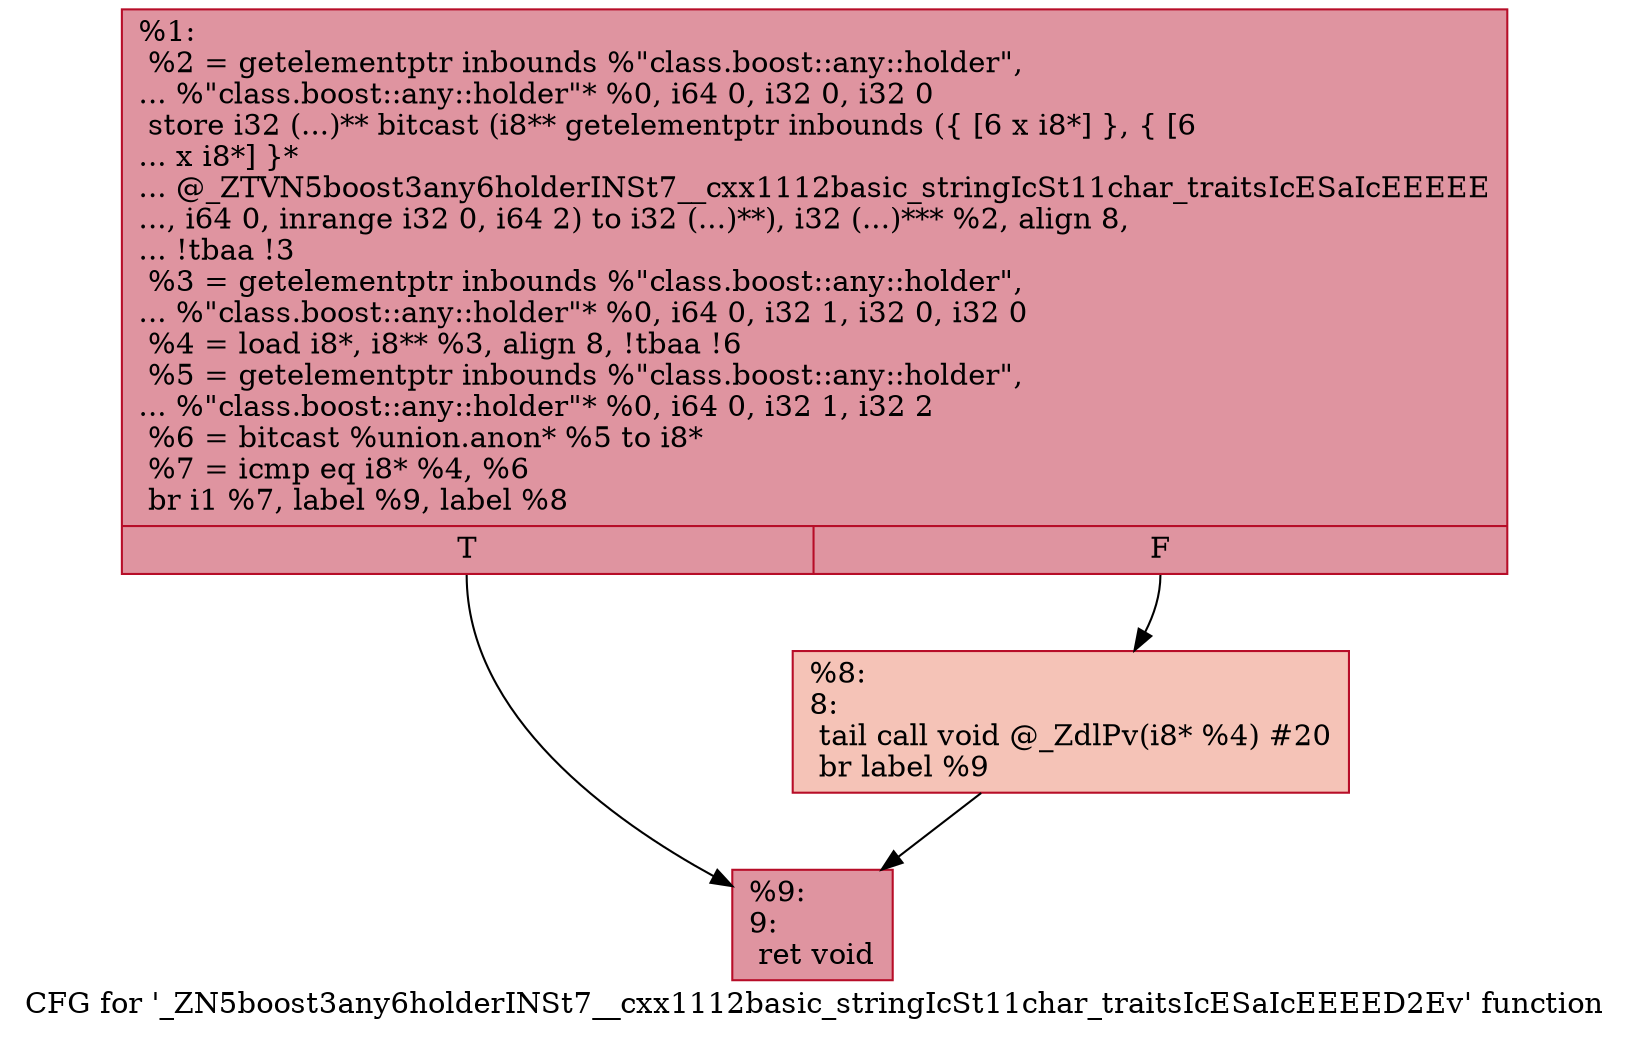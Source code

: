 digraph "CFG for '_ZN5boost3any6holderINSt7__cxx1112basic_stringIcSt11char_traitsIcESaIcEEEED2Ev' function" {
	label="CFG for '_ZN5boost3any6holderINSt7__cxx1112basic_stringIcSt11char_traitsIcESaIcEEEED2Ev' function";

	Node0x555c8d45e4b0 [shape=record,color="#b70d28ff", style=filled, fillcolor="#b70d2870",label="{%1:\l  %2 = getelementptr inbounds %\"class.boost::any::holder\",\l... %\"class.boost::any::holder\"* %0, i64 0, i32 0, i32 0\l  store i32 (...)** bitcast (i8** getelementptr inbounds (\{ [6 x i8*] \}, \{ [6\l... x i8*] \}*\l... @_ZTVN5boost3any6holderINSt7__cxx1112basic_stringIcSt11char_traitsIcESaIcEEEEE\l..., i64 0, inrange i32 0, i64 2) to i32 (...)**), i32 (...)*** %2, align 8,\l... !tbaa !3\l  %3 = getelementptr inbounds %\"class.boost::any::holder\",\l... %\"class.boost::any::holder\"* %0, i64 0, i32 1, i32 0, i32 0\l  %4 = load i8*, i8** %3, align 8, !tbaa !6\l  %5 = getelementptr inbounds %\"class.boost::any::holder\",\l... %\"class.boost::any::holder\"* %0, i64 0, i32 1, i32 2\l  %6 = bitcast %union.anon* %5 to i8*\l  %7 = icmp eq i8* %4, %6\l  br i1 %7, label %9, label %8\l|{<s0>T|<s1>F}}"];
	Node0x555c8d45e4b0:s0 -> Node0x555c8d45e9b0;
	Node0x555c8d45e4b0:s1 -> Node0x555c8d45ea00;
	Node0x555c8d45ea00 [shape=record,color="#b70d28ff", style=filled, fillcolor="#e8765c70",label="{%8:\l8:                                                \l  tail call void @_ZdlPv(i8* %4) #20\l  br label %9\l}"];
	Node0x555c8d45ea00 -> Node0x555c8d45e9b0;
	Node0x555c8d45e9b0 [shape=record,color="#b70d28ff", style=filled, fillcolor="#b70d2870",label="{%9:\l9:                                                \l  ret void\l}"];
}
